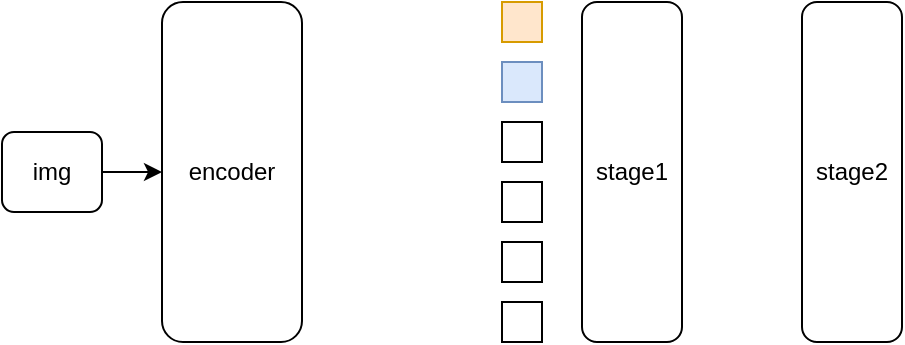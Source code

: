 <mxfile version="21.6.6" type="github">
  <diagram name="Page-1" id="c7558073-3199-34d8-9f00-42111426c3f3">
    <mxGraphModel dx="933" dy="509" grid="1" gridSize="10" guides="1" tooltips="1" connect="1" arrows="1" fold="1" page="1" pageScale="1" pageWidth="827" pageHeight="1169" background="none" math="0" shadow="0">
      <root>
        <mxCell id="0" />
        <mxCell id="1" parent="0" />
        <mxCell id="g8gkIMgM1_FMlmHCiMEE-98" value="" style="edgeStyle=orthogonalEdgeStyle;rounded=0;orthogonalLoop=1;jettySize=auto;html=1;" edge="1" parent="1" source="g8gkIMgM1_FMlmHCiMEE-96" target="g8gkIMgM1_FMlmHCiMEE-97">
          <mxGeometry relative="1" as="geometry" />
        </mxCell>
        <mxCell id="g8gkIMgM1_FMlmHCiMEE-96" value="img" style="rounded=1;whiteSpace=wrap;html=1;" vertex="1" parent="1">
          <mxGeometry x="130" y="365" width="50" height="40" as="geometry" />
        </mxCell>
        <mxCell id="g8gkIMgM1_FMlmHCiMEE-97" value="encoder" style="whiteSpace=wrap;html=1;rounded=1;" vertex="1" parent="1">
          <mxGeometry x="210" y="300" width="70" height="170" as="geometry" />
        </mxCell>
        <mxCell id="g8gkIMgM1_FMlmHCiMEE-101" value="stage1" style="whiteSpace=wrap;html=1;rounded=1;" vertex="1" parent="1">
          <mxGeometry x="420" y="300" width="50" height="170" as="geometry" />
        </mxCell>
        <mxCell id="g8gkIMgM1_FMlmHCiMEE-102" value="stage2" style="whiteSpace=wrap;html=1;rounded=1;" vertex="1" parent="1">
          <mxGeometry x="530" y="300" width="50" height="170" as="geometry" />
        </mxCell>
        <mxCell id="g8gkIMgM1_FMlmHCiMEE-103" value="" style="whiteSpace=wrap;html=1;aspect=fixed;fillColor=#ffe6cc;strokeColor=#d79b00;" vertex="1" parent="1">
          <mxGeometry x="380" y="300" width="20" height="20" as="geometry" />
        </mxCell>
        <mxCell id="g8gkIMgM1_FMlmHCiMEE-104" value="" style="whiteSpace=wrap;html=1;aspect=fixed;fillColor=#dae8fc;strokeColor=#6c8ebf;" vertex="1" parent="1">
          <mxGeometry x="380" y="330" width="20" height="20" as="geometry" />
        </mxCell>
        <mxCell id="g8gkIMgM1_FMlmHCiMEE-105" value="" style="whiteSpace=wrap;html=1;aspect=fixed;" vertex="1" parent="1">
          <mxGeometry x="380" y="360" width="20" height="20" as="geometry" />
        </mxCell>
        <mxCell id="g8gkIMgM1_FMlmHCiMEE-106" value="" style="whiteSpace=wrap;html=1;aspect=fixed;" vertex="1" parent="1">
          <mxGeometry x="380" y="390" width="20" height="20" as="geometry" />
        </mxCell>
        <mxCell id="g8gkIMgM1_FMlmHCiMEE-107" value="" style="whiteSpace=wrap;html=1;aspect=fixed;" vertex="1" parent="1">
          <mxGeometry x="380" y="420" width="20" height="20" as="geometry" />
        </mxCell>
        <mxCell id="g8gkIMgM1_FMlmHCiMEE-108" value="" style="whiteSpace=wrap;html=1;aspect=fixed;" vertex="1" parent="1">
          <mxGeometry x="380" y="450" width="20" height="20" as="geometry" />
        </mxCell>
      </root>
    </mxGraphModel>
  </diagram>
</mxfile>

